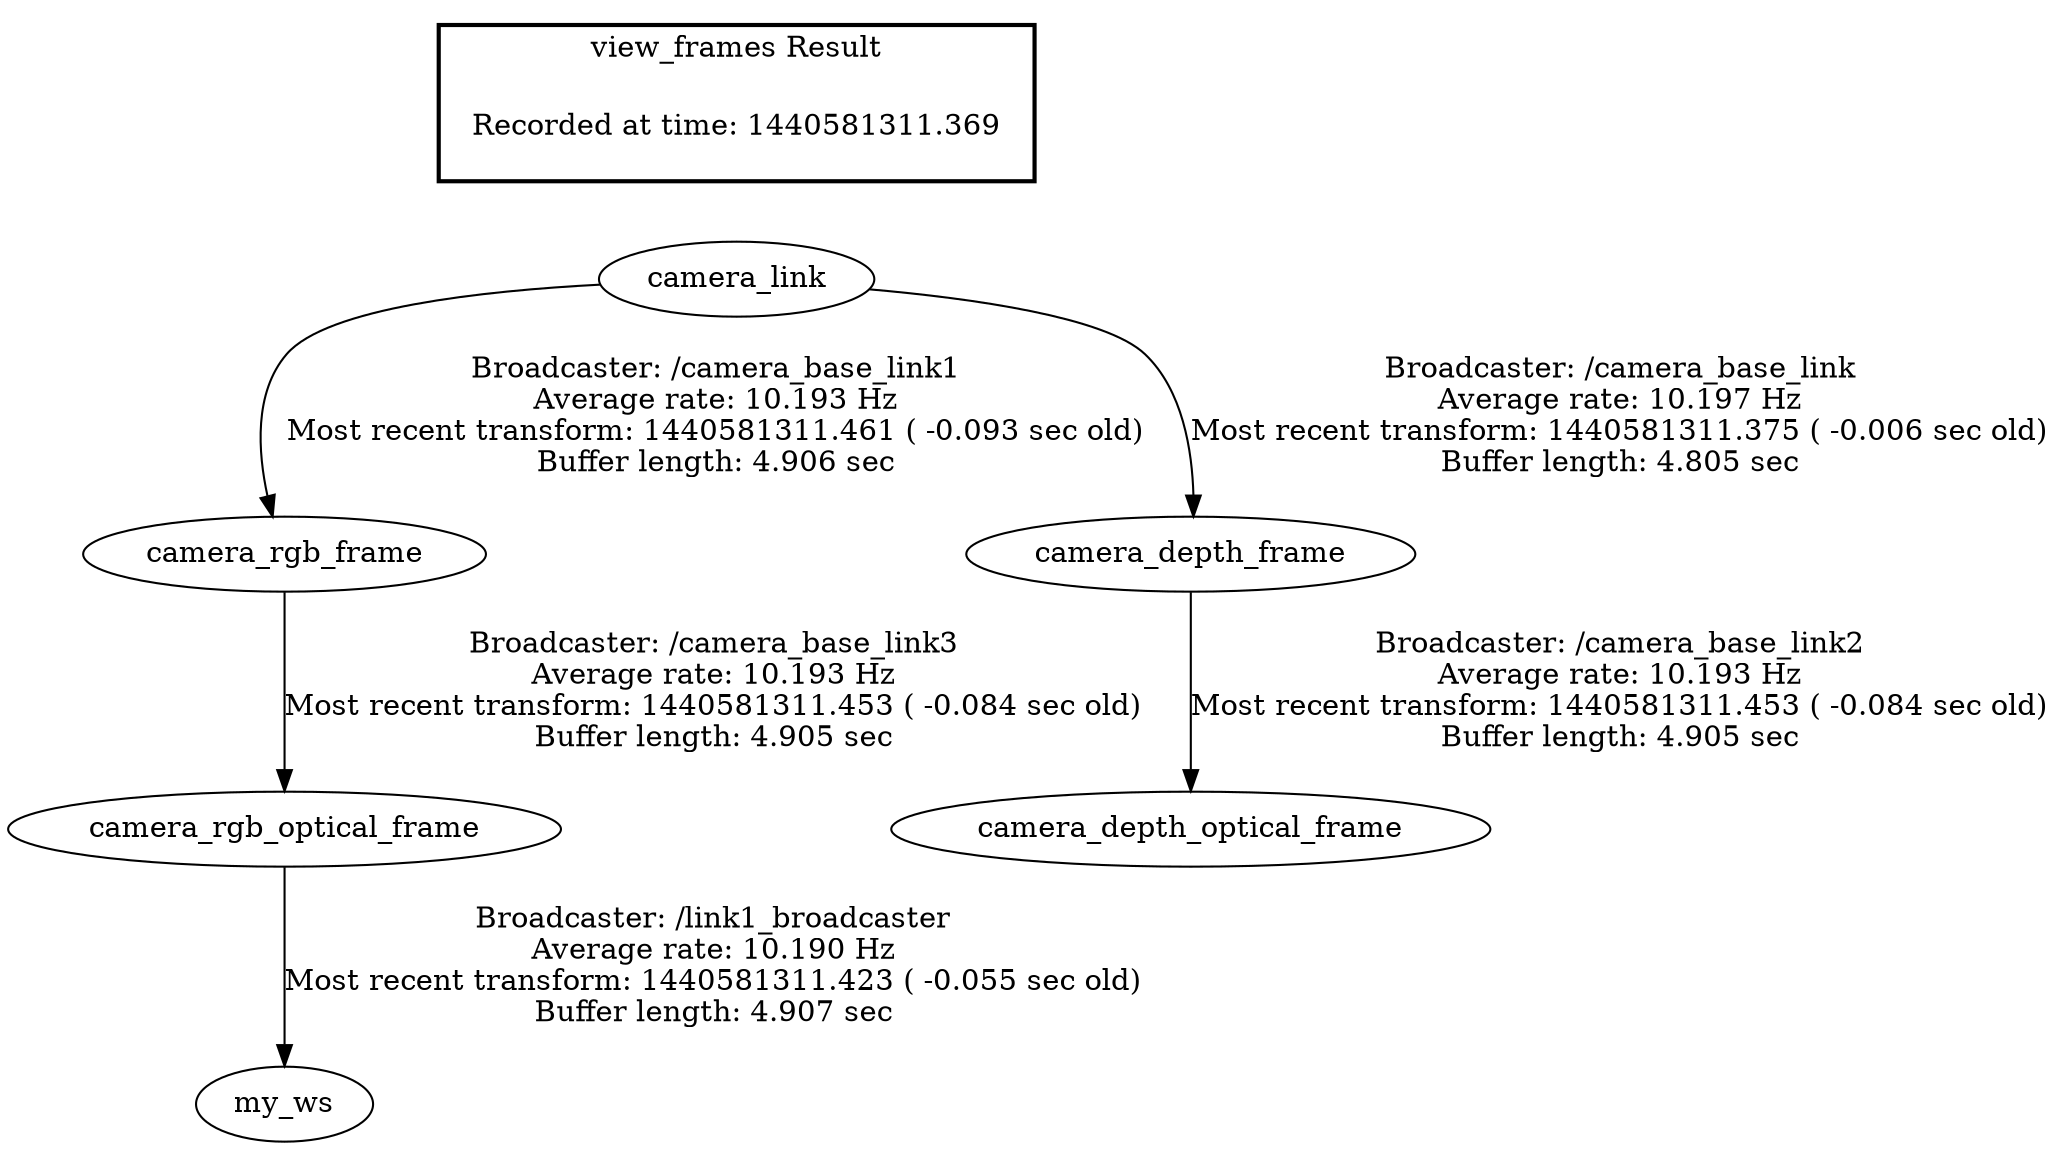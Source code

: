 digraph G {
"camera_rgb_optical_frame" -> "my_ws"[label="Broadcaster: /link1_broadcaster\nAverage rate: 10.190 Hz\nMost recent transform: 1440581311.423 ( -0.055 sec old)\nBuffer length: 4.907 sec\n"];
"camera_rgb_frame" -> "camera_rgb_optical_frame"[label="Broadcaster: /camera_base_link3\nAverage rate: 10.193 Hz\nMost recent transform: 1440581311.453 ( -0.084 sec old)\nBuffer length: 4.905 sec\n"];
"camera_link" -> "camera_rgb_frame"[label="Broadcaster: /camera_base_link1\nAverage rate: 10.193 Hz\nMost recent transform: 1440581311.461 ( -0.093 sec old)\nBuffer length: 4.906 sec\n"];
"camera_depth_frame" -> "camera_depth_optical_frame"[label="Broadcaster: /camera_base_link2\nAverage rate: 10.193 Hz\nMost recent transform: 1440581311.453 ( -0.084 sec old)\nBuffer length: 4.905 sec\n"];
"camera_link" -> "camera_depth_frame"[label="Broadcaster: /camera_base_link\nAverage rate: 10.197 Hz\nMost recent transform: 1440581311.375 ( -0.006 sec old)\nBuffer length: 4.805 sec\n"];
edge [style=invis];
 subgraph cluster_legend { style=bold; color=black; label ="view_frames Result";
"Recorded at time: 1440581311.369"[ shape=plaintext ] ;
 }->"camera_link";
}